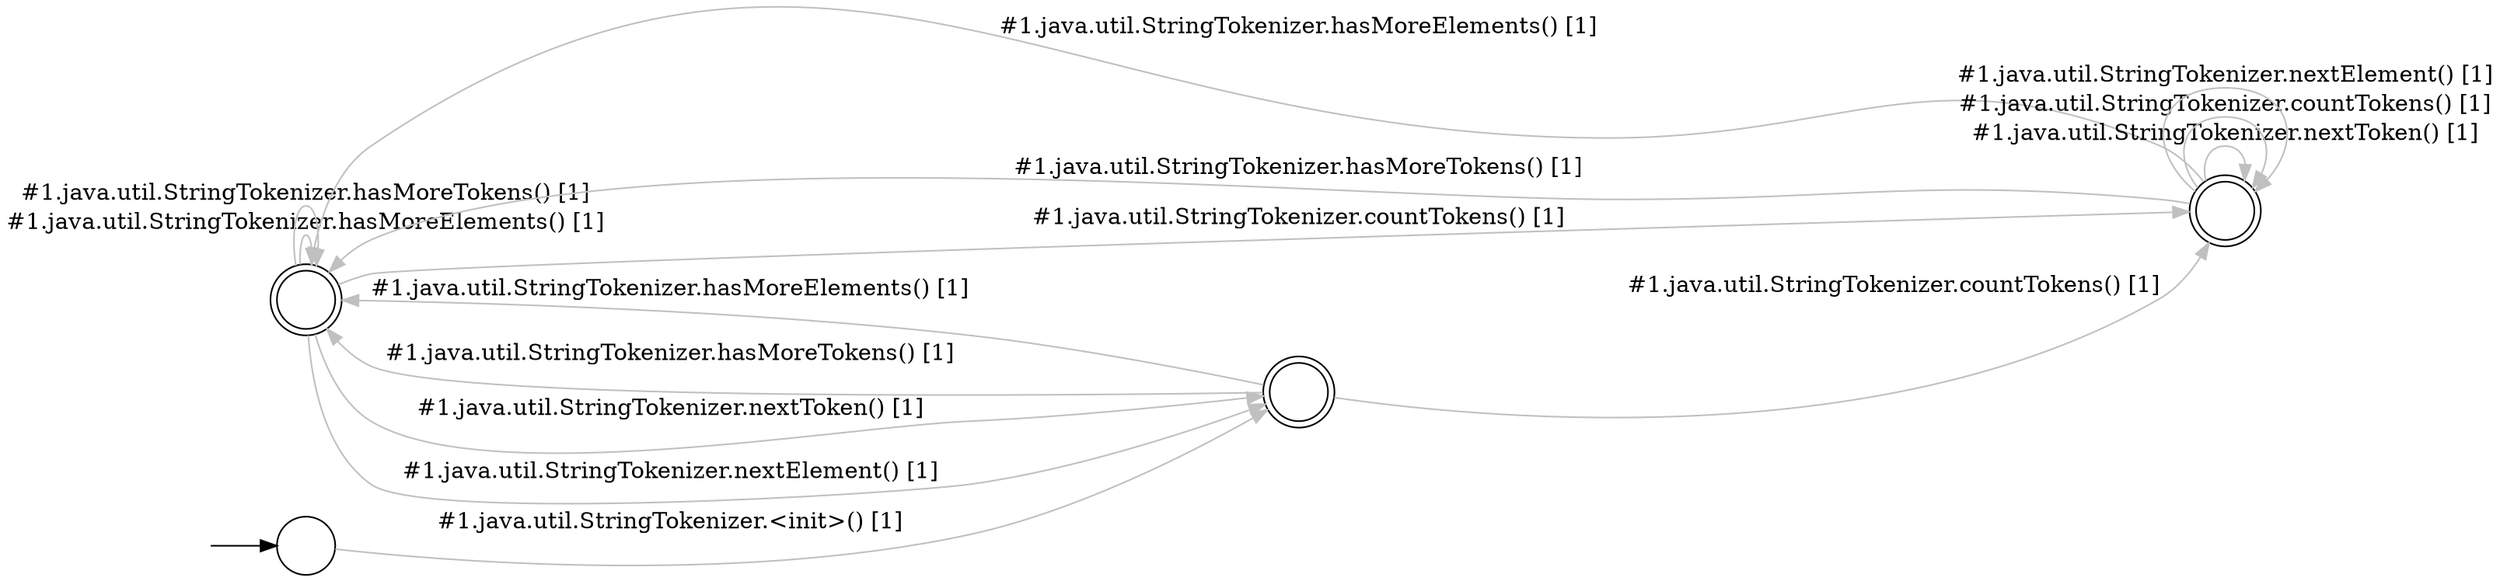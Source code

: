 digraph Automaton {
  rankdir = LR;
  0 [shape=doublecircle,label=""];
  0 -> 3 [label="#1.java.util.StringTokenizer.nextToken() [1]",style="setlinewidth(1)",color=gray]
  0 -> 0 [label="#1.java.util.StringTokenizer.hasMoreElements() [1]",style="setlinewidth(1)",color=gray]
  0 -> 0 [label="#1.java.util.StringTokenizer.hasMoreTokens() [1]",style="setlinewidth(1)",color=gray]
  0 -> 1 [label="#1.java.util.StringTokenizer.countTokens() [1]",style="setlinewidth(1)",color=gray]
  0 -> 3 [label="#1.java.util.StringTokenizer.nextElement() [1]",style="setlinewidth(1)",color=gray]
  1 [shape=doublecircle,label=""];
  1 -> 1 [label="#1.java.util.StringTokenizer.nextToken() [1]",style="setlinewidth(1)",color=gray]
  1 -> 0 [label="#1.java.util.StringTokenizer.hasMoreElements() [1]",style="setlinewidth(1)",color=gray]
  1 -> 0 [label="#1.java.util.StringTokenizer.hasMoreTokens() [1]",style="setlinewidth(1)",color=gray]
  1 -> 1 [label="#1.java.util.StringTokenizer.countTokens() [1]",style="setlinewidth(1)",color=gray]
  1 -> 1 [label="#1.java.util.StringTokenizer.nextElement() [1]",style="setlinewidth(1)",color=gray]
  2 [shape=circle,label=""];
  initial [shape=plaintext,label=""];
  initial -> 2
  2 -> 3 [label="#1.java.util.StringTokenizer.<init>() [1]",style="setlinewidth(1)",color=gray]
  3 [shape=doublecircle,label=""];
  3 -> 0 [label="#1.java.util.StringTokenizer.hasMoreElements() [1]",style="setlinewidth(1)",color=gray]
  3 -> 0 [label="#1.java.util.StringTokenizer.hasMoreTokens() [1]",style="setlinewidth(1)",color=gray]
  3 -> 1 [label="#1.java.util.StringTokenizer.countTokens() [1]",style="setlinewidth(1)",color=gray]
}

